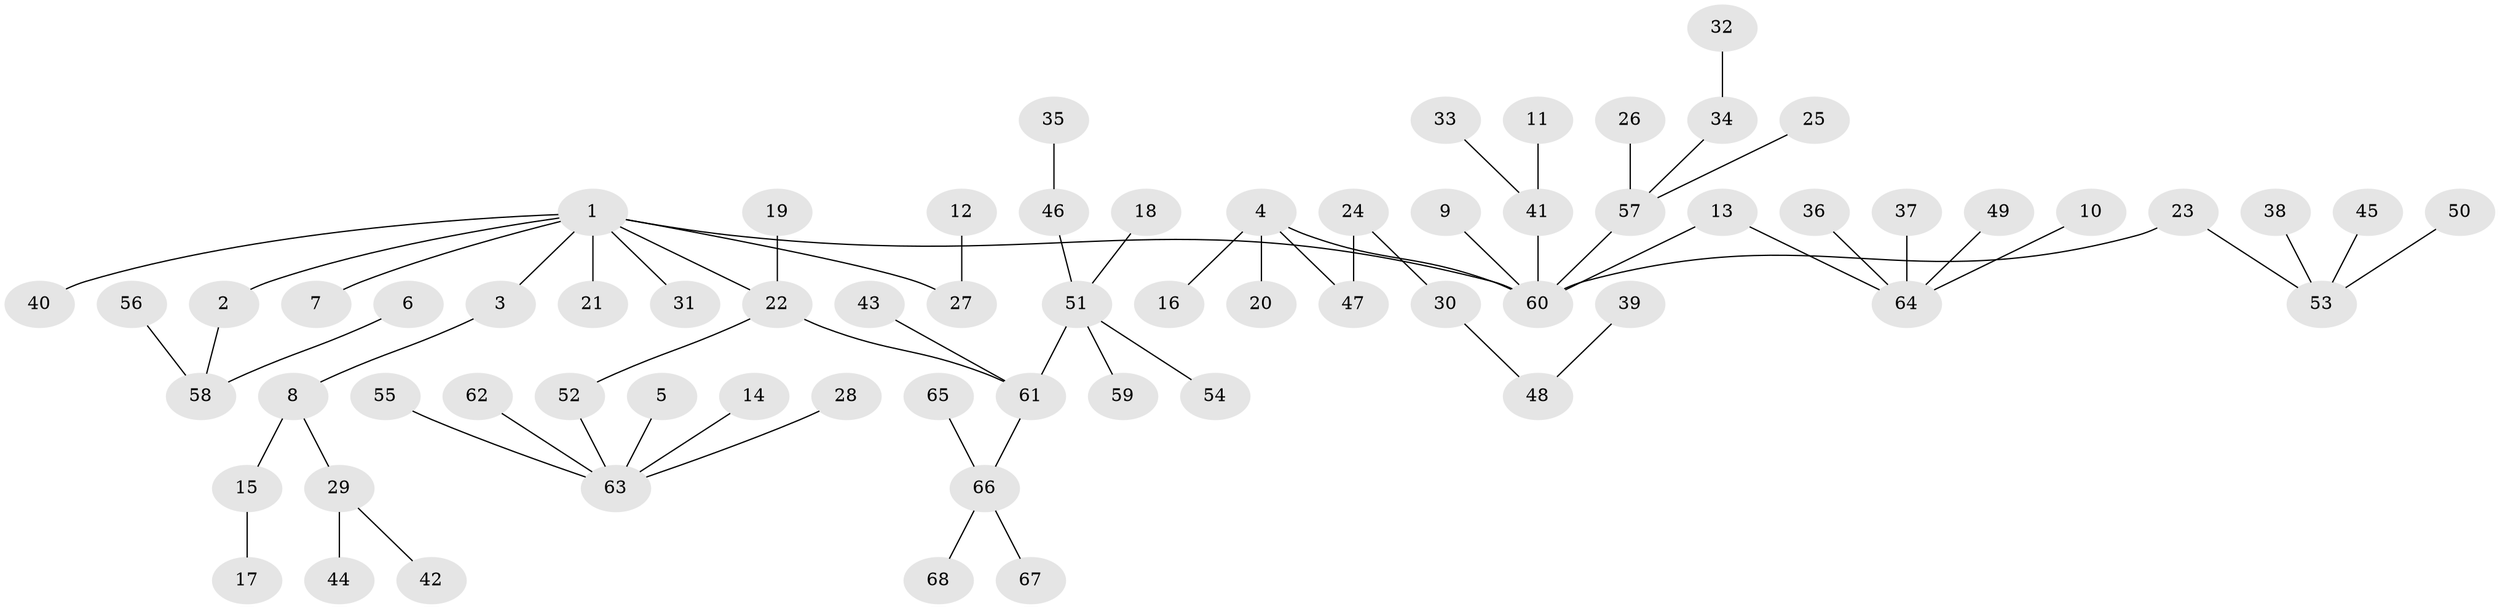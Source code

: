 // original degree distribution, {6: 0.014705882352941176, 5: 0.051470588235294115, 2: 0.19852941176470587, 4: 0.03676470588235294, 3: 0.17647058823529413, 7: 0.007352941176470588, 1: 0.5147058823529411}
// Generated by graph-tools (version 1.1) at 2025/26/03/09/25 03:26:26]
// undirected, 68 vertices, 67 edges
graph export_dot {
graph [start="1"]
  node [color=gray90,style=filled];
  1;
  2;
  3;
  4;
  5;
  6;
  7;
  8;
  9;
  10;
  11;
  12;
  13;
  14;
  15;
  16;
  17;
  18;
  19;
  20;
  21;
  22;
  23;
  24;
  25;
  26;
  27;
  28;
  29;
  30;
  31;
  32;
  33;
  34;
  35;
  36;
  37;
  38;
  39;
  40;
  41;
  42;
  43;
  44;
  45;
  46;
  47;
  48;
  49;
  50;
  51;
  52;
  53;
  54;
  55;
  56;
  57;
  58;
  59;
  60;
  61;
  62;
  63;
  64;
  65;
  66;
  67;
  68;
  1 -- 2 [weight=1.0];
  1 -- 3 [weight=1.0];
  1 -- 7 [weight=1.0];
  1 -- 21 [weight=1.0];
  1 -- 22 [weight=1.0];
  1 -- 27 [weight=1.0];
  1 -- 31 [weight=1.0];
  1 -- 40 [weight=1.0];
  1 -- 60 [weight=1.0];
  2 -- 58 [weight=1.0];
  3 -- 8 [weight=1.0];
  4 -- 16 [weight=1.0];
  4 -- 20 [weight=1.0];
  4 -- 47 [weight=1.0];
  4 -- 60 [weight=1.0];
  5 -- 63 [weight=1.0];
  6 -- 58 [weight=1.0];
  8 -- 15 [weight=1.0];
  8 -- 29 [weight=1.0];
  9 -- 60 [weight=1.0];
  10 -- 64 [weight=1.0];
  11 -- 41 [weight=1.0];
  12 -- 27 [weight=1.0];
  13 -- 60 [weight=1.0];
  13 -- 64 [weight=1.0];
  14 -- 63 [weight=1.0];
  15 -- 17 [weight=1.0];
  18 -- 51 [weight=1.0];
  19 -- 22 [weight=1.0];
  22 -- 52 [weight=1.0];
  22 -- 61 [weight=1.0];
  23 -- 53 [weight=1.0];
  23 -- 60 [weight=1.0];
  24 -- 30 [weight=1.0];
  24 -- 47 [weight=1.0];
  25 -- 57 [weight=1.0];
  26 -- 57 [weight=1.0];
  28 -- 63 [weight=1.0];
  29 -- 42 [weight=1.0];
  29 -- 44 [weight=1.0];
  30 -- 48 [weight=1.0];
  32 -- 34 [weight=1.0];
  33 -- 41 [weight=1.0];
  34 -- 57 [weight=1.0];
  35 -- 46 [weight=1.0];
  36 -- 64 [weight=1.0];
  37 -- 64 [weight=1.0];
  38 -- 53 [weight=1.0];
  39 -- 48 [weight=1.0];
  41 -- 60 [weight=1.0];
  43 -- 61 [weight=1.0];
  45 -- 53 [weight=1.0];
  46 -- 51 [weight=1.0];
  49 -- 64 [weight=1.0];
  50 -- 53 [weight=1.0];
  51 -- 54 [weight=1.0];
  51 -- 59 [weight=1.0];
  51 -- 61 [weight=1.0];
  52 -- 63 [weight=1.0];
  55 -- 63 [weight=1.0];
  56 -- 58 [weight=1.0];
  57 -- 60 [weight=1.0];
  61 -- 66 [weight=1.0];
  62 -- 63 [weight=1.0];
  65 -- 66 [weight=1.0];
  66 -- 67 [weight=1.0];
  66 -- 68 [weight=1.0];
}
